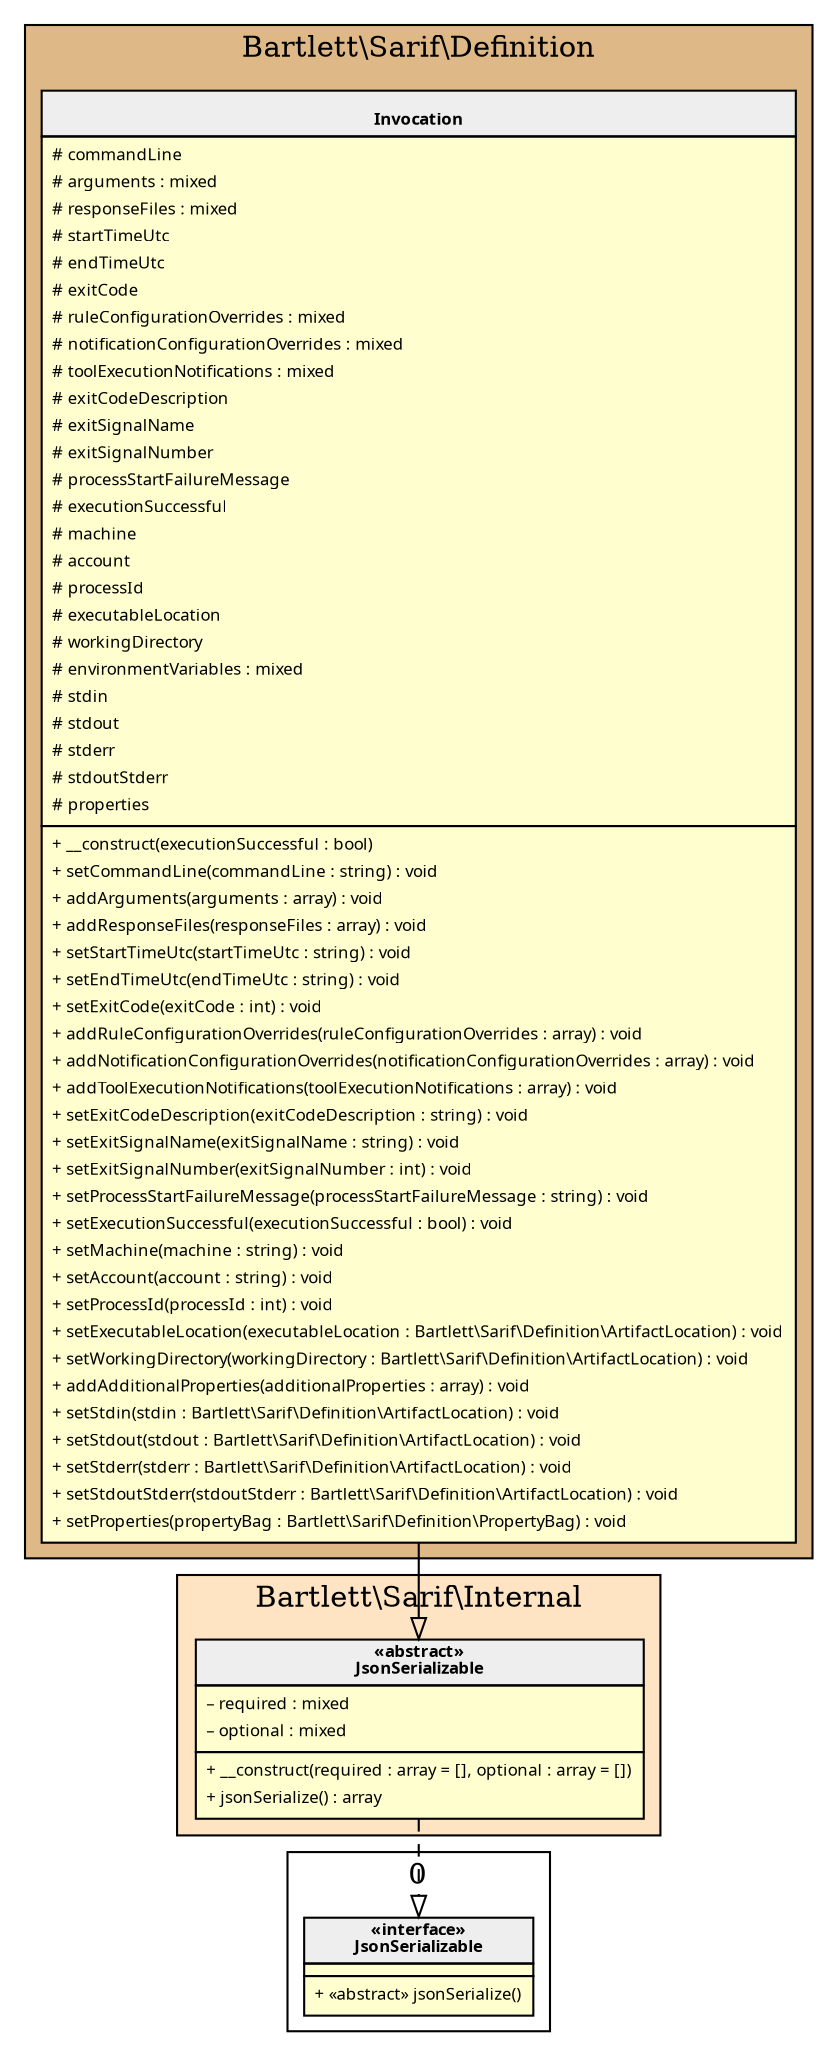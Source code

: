 digraph {
  graph [name="G" overlap="false" rankdir="TB" bgcolor="transparent"]
  node [fontname="Verdana" fontsize=8 shape="none" margin=0 fillcolor="#FEFECE" style="filled"]
  edge [fontname="Verdana" fontsize=8]
  subgraph cluster_0 {
    graph [bgcolor="BurlyWood"]
    label = "Bartlett\\Sarif\\Definition"
    "Bartlett\\Sarif\\Definition\\Invocation" [shape="none" label=<
<table cellspacing="0" border="0" cellborder="1">
    <tr><td bgcolor="#eeeeee"><b><br/>Invocation</b></td></tr>
    <tr><td><table border="0" cellspacing="0" cellpadding="2">
    <tr><td align="left"># commandLine</td></tr>
    <tr><td align="left"># arguments : mixed</td></tr>
    <tr><td align="left"># responseFiles : mixed</td></tr>
    <tr><td align="left"># startTimeUtc</td></tr>
    <tr><td align="left"># endTimeUtc</td></tr>
    <tr><td align="left"># exitCode</td></tr>
    <tr><td align="left"># ruleConfigurationOverrides : mixed</td></tr>
    <tr><td align="left"># notificationConfigurationOverrides : mixed</td></tr>
    <tr><td align="left"># toolExecutionNotifications : mixed</td></tr>
    <tr><td align="left"># exitCodeDescription</td></tr>
    <tr><td align="left"># exitSignalName</td></tr>
    <tr><td align="left"># exitSignalNumber</td></tr>
    <tr><td align="left"># processStartFailureMessage</td></tr>
    <tr><td align="left"># executionSuccessful</td></tr>
    <tr><td align="left"># machine</td></tr>
    <tr><td align="left"># account</td></tr>
    <tr><td align="left"># processId</td></tr>
    <tr><td align="left"># executableLocation</td></tr>
    <tr><td align="left"># workingDirectory</td></tr>
    <tr><td align="left"># environmentVariables : mixed</td></tr>
    <tr><td align="left"># stdin</td></tr>
    <tr><td align="left"># stdout</td></tr>
    <tr><td align="left"># stderr</td></tr>
    <tr><td align="left"># stdoutStderr</td></tr>
    <tr><td align="left"># properties</td></tr>
</table></td></tr>
    <tr><td><table border="0" cellspacing="0" cellpadding="2">
    <tr><td align="left">+ __construct(executionSuccessful : bool)</td></tr>
    <tr><td align="left">+ setCommandLine(commandLine : string) : void</td></tr>
    <tr><td align="left">+ addArguments(arguments : array) : void</td></tr>
    <tr><td align="left">+ addResponseFiles(responseFiles : array) : void</td></tr>
    <tr><td align="left">+ setStartTimeUtc(startTimeUtc : string) : void</td></tr>
    <tr><td align="left">+ setEndTimeUtc(endTimeUtc : string) : void</td></tr>
    <tr><td align="left">+ setExitCode(exitCode : int) : void</td></tr>
    <tr><td align="left">+ addRuleConfigurationOverrides(ruleConfigurationOverrides : array) : void</td></tr>
    <tr><td align="left">+ addNotificationConfigurationOverrides(notificationConfigurationOverrides : array) : void</td></tr>
    <tr><td align="left">+ addToolExecutionNotifications(toolExecutionNotifications : array) : void</td></tr>
    <tr><td align="left">+ setExitCodeDescription(exitCodeDescription : string) : void</td></tr>
    <tr><td align="left">+ setExitSignalName(exitSignalName : string) : void</td></tr>
    <tr><td align="left">+ setExitSignalNumber(exitSignalNumber : int) : void</td></tr>
    <tr><td align="left">+ setProcessStartFailureMessage(processStartFailureMessage : string) : void</td></tr>
    <tr><td align="left">+ setExecutionSuccessful(executionSuccessful : bool) : void</td></tr>
    <tr><td align="left">+ setMachine(machine : string) : void</td></tr>
    <tr><td align="left">+ setAccount(account : string) : void</td></tr>
    <tr><td align="left">+ setProcessId(processId : int) : void</td></tr>
    <tr><td align="left">+ setExecutableLocation(executableLocation : Bartlett\\Sarif\\Definition\\ArtifactLocation) : void</td></tr>
    <tr><td align="left">+ setWorkingDirectory(workingDirectory : Bartlett\\Sarif\\Definition\\ArtifactLocation) : void</td></tr>
    <tr><td align="left">+ addAdditionalProperties(additionalProperties : array) : void</td></tr>
    <tr><td align="left">+ setStdin(stdin : Bartlett\\Sarif\\Definition\\ArtifactLocation) : void</td></tr>
    <tr><td align="left">+ setStdout(stdout : Bartlett\\Sarif\\Definition\\ArtifactLocation) : void</td></tr>
    <tr><td align="left">+ setStderr(stderr : Bartlett\\Sarif\\Definition\\ArtifactLocation) : void</td></tr>
    <tr><td align="left">+ setStdoutStderr(stdoutStderr : Bartlett\\Sarif\\Definition\\ArtifactLocation) : void</td></tr>
    <tr><td align="left">+ setProperties(propertyBag : Bartlett\\Sarif\\Definition\\PropertyBag) : void</td></tr>
</table></td></tr>
</table>>]
  }
  subgraph cluster_1 {
    graph [bgcolor="Bisque"]
    label = "Bartlett\\Sarif\\Internal"
    "Bartlett\\Sarif\\Internal\\JsonSerializable" [shape="none" label=<
<table cellspacing="0" border="0" cellborder="1">
    <tr><td bgcolor="#eeeeee"><b>«abstract»<br/>JsonSerializable</b></td></tr>
    <tr><td><table border="0" cellspacing="0" cellpadding="2">
    <tr><td align="left">– required : mixed</td></tr>
    <tr><td align="left">– optional : mixed</td></tr>
</table></td></tr>
    <tr><td><table border="0" cellspacing="0" cellpadding="2">
    <tr><td align="left">+ __construct(required : array = [], optional : array = [])</td></tr>
    <tr><td align="left">+ jsonSerialize() : array</td></tr>
</table></td></tr>
</table>>]
  }
  subgraph cluster_2 {
    label = 0
    "JsonSerializable" [shape="none" label=<
<table cellspacing="0" border="0" cellborder="1">
    <tr><td bgcolor="#eeeeee"><b>«interface»<br/>JsonSerializable</b></td></tr>
    <tr><td></td></tr>
    <tr><td><table border="0" cellspacing="0" cellpadding="2">
    <tr><td align="left">+ «abstract» jsonSerialize()</td></tr>
</table></td></tr>
</table>>]
  }
  "Bartlett\\Sarif\\Internal\\JsonSerializable" -> "JsonSerializable" [arrowhead="empty" style="dashed"]
  "Bartlett\\Sarif\\Definition\\Invocation" -> "Bartlett\\Sarif\\Internal\\JsonSerializable" [arrowhead="empty" style="filled"]
}
